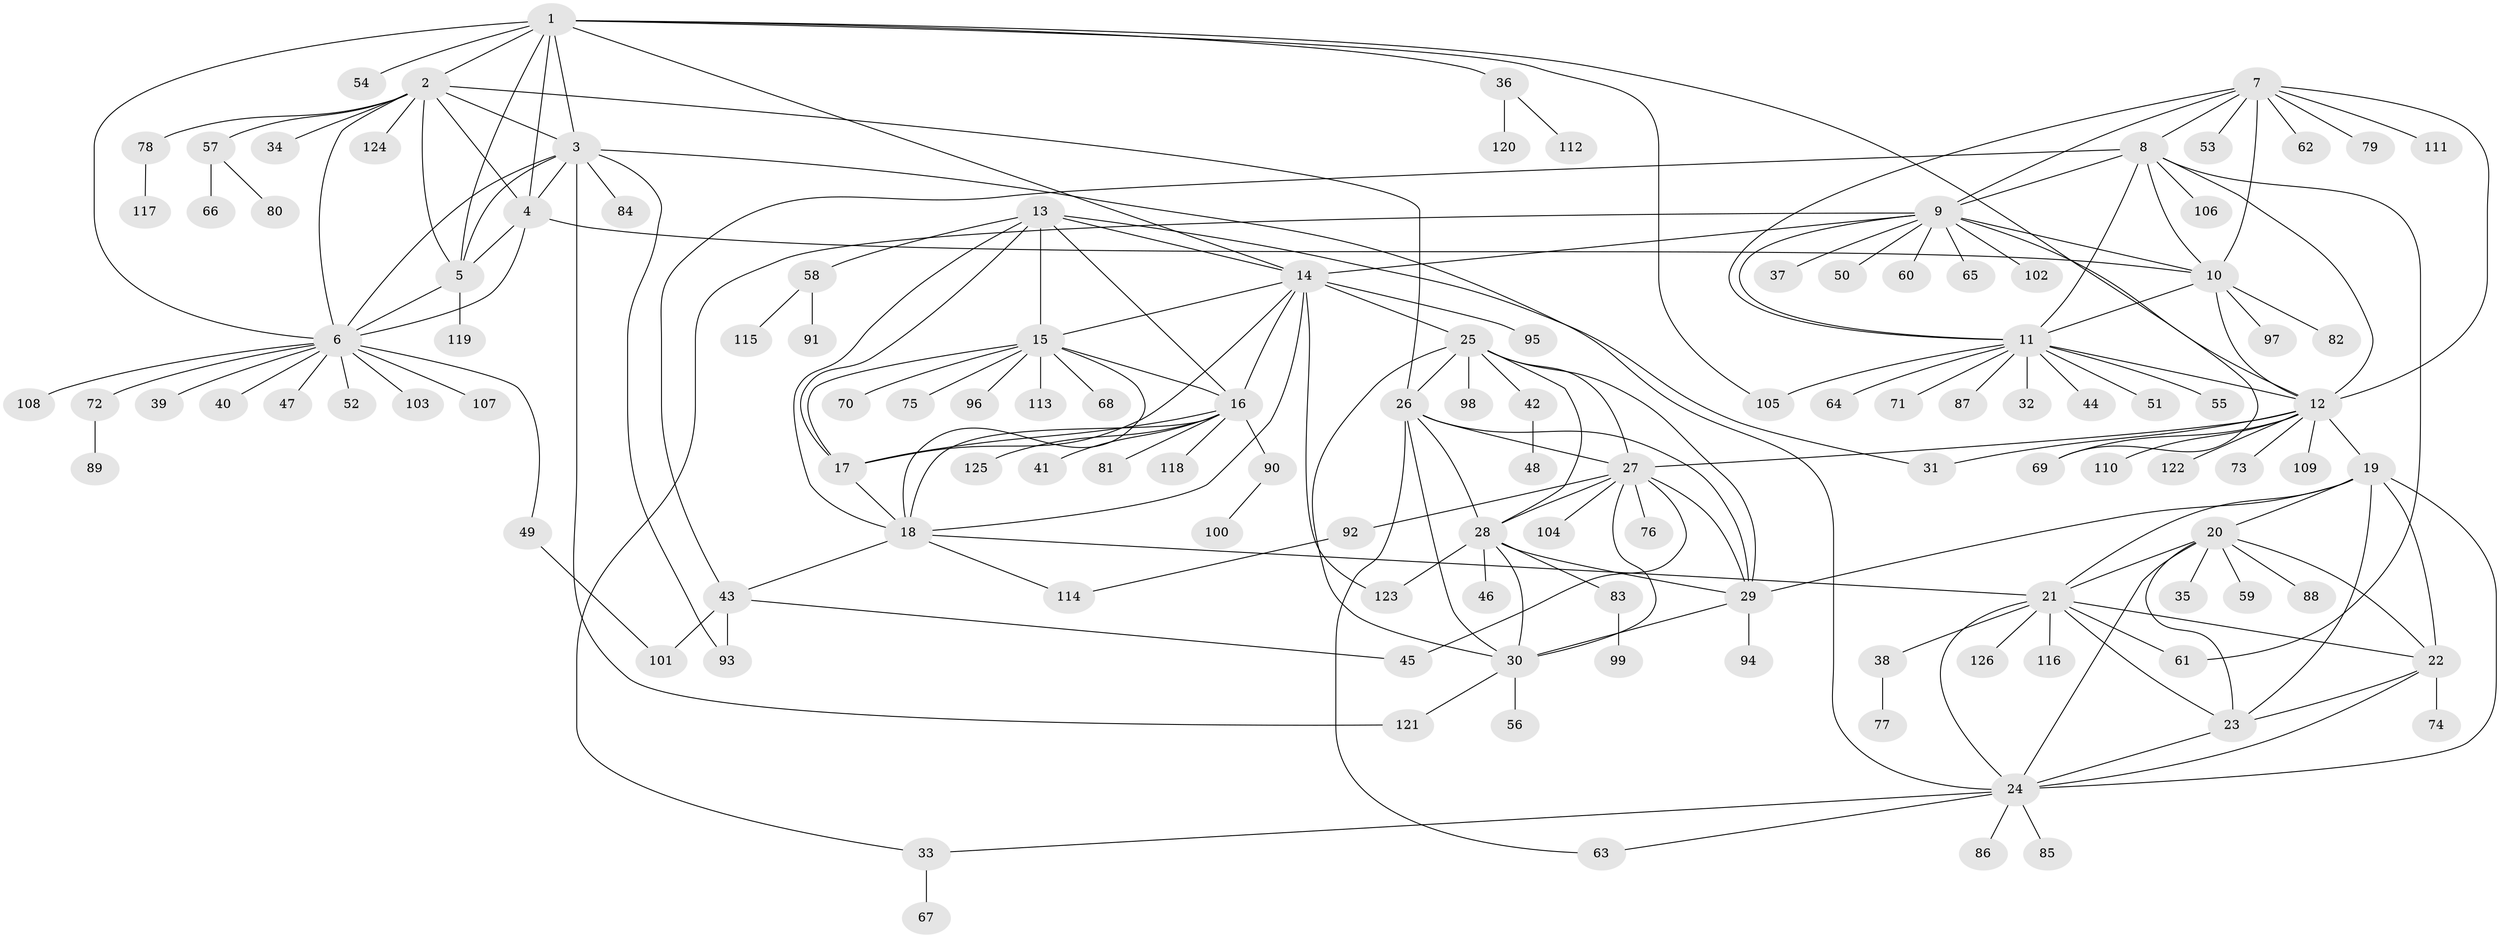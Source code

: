 // coarse degree distribution, {7: 0.04, 12: 0.03, 5: 0.04, 11: 0.01, 6: 0.03, 14: 0.01, 13: 0.02, 4: 0.01, 8: 0.02, 10: 0.01, 1: 0.63, 3: 0.02, 2: 0.13}
// Generated by graph-tools (version 1.1) at 2025/42/03/06/25 10:42:08]
// undirected, 126 vertices, 194 edges
graph export_dot {
graph [start="1"]
  node [color=gray90,style=filled];
  1;
  2;
  3;
  4;
  5;
  6;
  7;
  8;
  9;
  10;
  11;
  12;
  13;
  14;
  15;
  16;
  17;
  18;
  19;
  20;
  21;
  22;
  23;
  24;
  25;
  26;
  27;
  28;
  29;
  30;
  31;
  32;
  33;
  34;
  35;
  36;
  37;
  38;
  39;
  40;
  41;
  42;
  43;
  44;
  45;
  46;
  47;
  48;
  49;
  50;
  51;
  52;
  53;
  54;
  55;
  56;
  57;
  58;
  59;
  60;
  61;
  62;
  63;
  64;
  65;
  66;
  67;
  68;
  69;
  70;
  71;
  72;
  73;
  74;
  75;
  76;
  77;
  78;
  79;
  80;
  81;
  82;
  83;
  84;
  85;
  86;
  87;
  88;
  89;
  90;
  91;
  92;
  93;
  94;
  95;
  96;
  97;
  98;
  99;
  100;
  101;
  102;
  103;
  104;
  105;
  106;
  107;
  108;
  109;
  110;
  111;
  112;
  113;
  114;
  115;
  116;
  117;
  118;
  119;
  120;
  121;
  122;
  123;
  124;
  125;
  126;
  1 -- 2;
  1 -- 3;
  1 -- 4;
  1 -- 5;
  1 -- 6;
  1 -- 14;
  1 -- 36;
  1 -- 54;
  1 -- 69;
  1 -- 105;
  2 -- 3;
  2 -- 4;
  2 -- 5;
  2 -- 6;
  2 -- 26;
  2 -- 34;
  2 -- 57;
  2 -- 78;
  2 -- 124;
  3 -- 4;
  3 -- 5;
  3 -- 6;
  3 -- 24;
  3 -- 84;
  3 -- 93;
  3 -- 121;
  4 -- 5;
  4 -- 6;
  4 -- 10;
  5 -- 6;
  5 -- 119;
  6 -- 39;
  6 -- 40;
  6 -- 47;
  6 -- 49;
  6 -- 52;
  6 -- 72;
  6 -- 103;
  6 -- 107;
  6 -- 108;
  7 -- 8;
  7 -- 9;
  7 -- 10;
  7 -- 11;
  7 -- 12;
  7 -- 53;
  7 -- 62;
  7 -- 79;
  7 -- 111;
  8 -- 9;
  8 -- 10;
  8 -- 11;
  8 -- 12;
  8 -- 43;
  8 -- 61;
  8 -- 106;
  9 -- 10;
  9 -- 11;
  9 -- 12;
  9 -- 14;
  9 -- 33;
  9 -- 37;
  9 -- 50;
  9 -- 60;
  9 -- 65;
  9 -- 102;
  10 -- 11;
  10 -- 12;
  10 -- 82;
  10 -- 97;
  11 -- 12;
  11 -- 32;
  11 -- 44;
  11 -- 51;
  11 -- 55;
  11 -- 64;
  11 -- 71;
  11 -- 87;
  11 -- 105;
  12 -- 19;
  12 -- 27;
  12 -- 31;
  12 -- 69;
  12 -- 73;
  12 -- 109;
  12 -- 110;
  12 -- 122;
  13 -- 14;
  13 -- 15;
  13 -- 16;
  13 -- 17;
  13 -- 18;
  13 -- 31;
  13 -- 58;
  14 -- 15;
  14 -- 16;
  14 -- 17;
  14 -- 18;
  14 -- 25;
  14 -- 95;
  14 -- 123;
  15 -- 16;
  15 -- 17;
  15 -- 18;
  15 -- 68;
  15 -- 70;
  15 -- 75;
  15 -- 96;
  15 -- 113;
  16 -- 17;
  16 -- 18;
  16 -- 41;
  16 -- 81;
  16 -- 90;
  16 -- 118;
  16 -- 125;
  17 -- 18;
  18 -- 21;
  18 -- 43;
  18 -- 114;
  19 -- 20;
  19 -- 21;
  19 -- 22;
  19 -- 23;
  19 -- 24;
  19 -- 29;
  20 -- 21;
  20 -- 22;
  20 -- 23;
  20 -- 24;
  20 -- 35;
  20 -- 59;
  20 -- 88;
  21 -- 22;
  21 -- 23;
  21 -- 24;
  21 -- 38;
  21 -- 61;
  21 -- 116;
  21 -- 126;
  22 -- 23;
  22 -- 24;
  22 -- 74;
  23 -- 24;
  24 -- 33;
  24 -- 63;
  24 -- 85;
  24 -- 86;
  25 -- 26;
  25 -- 27;
  25 -- 28;
  25 -- 29;
  25 -- 30;
  25 -- 42;
  25 -- 98;
  26 -- 27;
  26 -- 28;
  26 -- 29;
  26 -- 30;
  26 -- 63;
  27 -- 28;
  27 -- 29;
  27 -- 30;
  27 -- 45;
  27 -- 76;
  27 -- 92;
  27 -- 104;
  28 -- 29;
  28 -- 30;
  28 -- 46;
  28 -- 83;
  28 -- 123;
  29 -- 30;
  29 -- 94;
  30 -- 56;
  30 -- 121;
  33 -- 67;
  36 -- 112;
  36 -- 120;
  38 -- 77;
  42 -- 48;
  43 -- 45;
  43 -- 93;
  43 -- 101;
  49 -- 101;
  57 -- 66;
  57 -- 80;
  58 -- 91;
  58 -- 115;
  72 -- 89;
  78 -- 117;
  83 -- 99;
  90 -- 100;
  92 -- 114;
}
